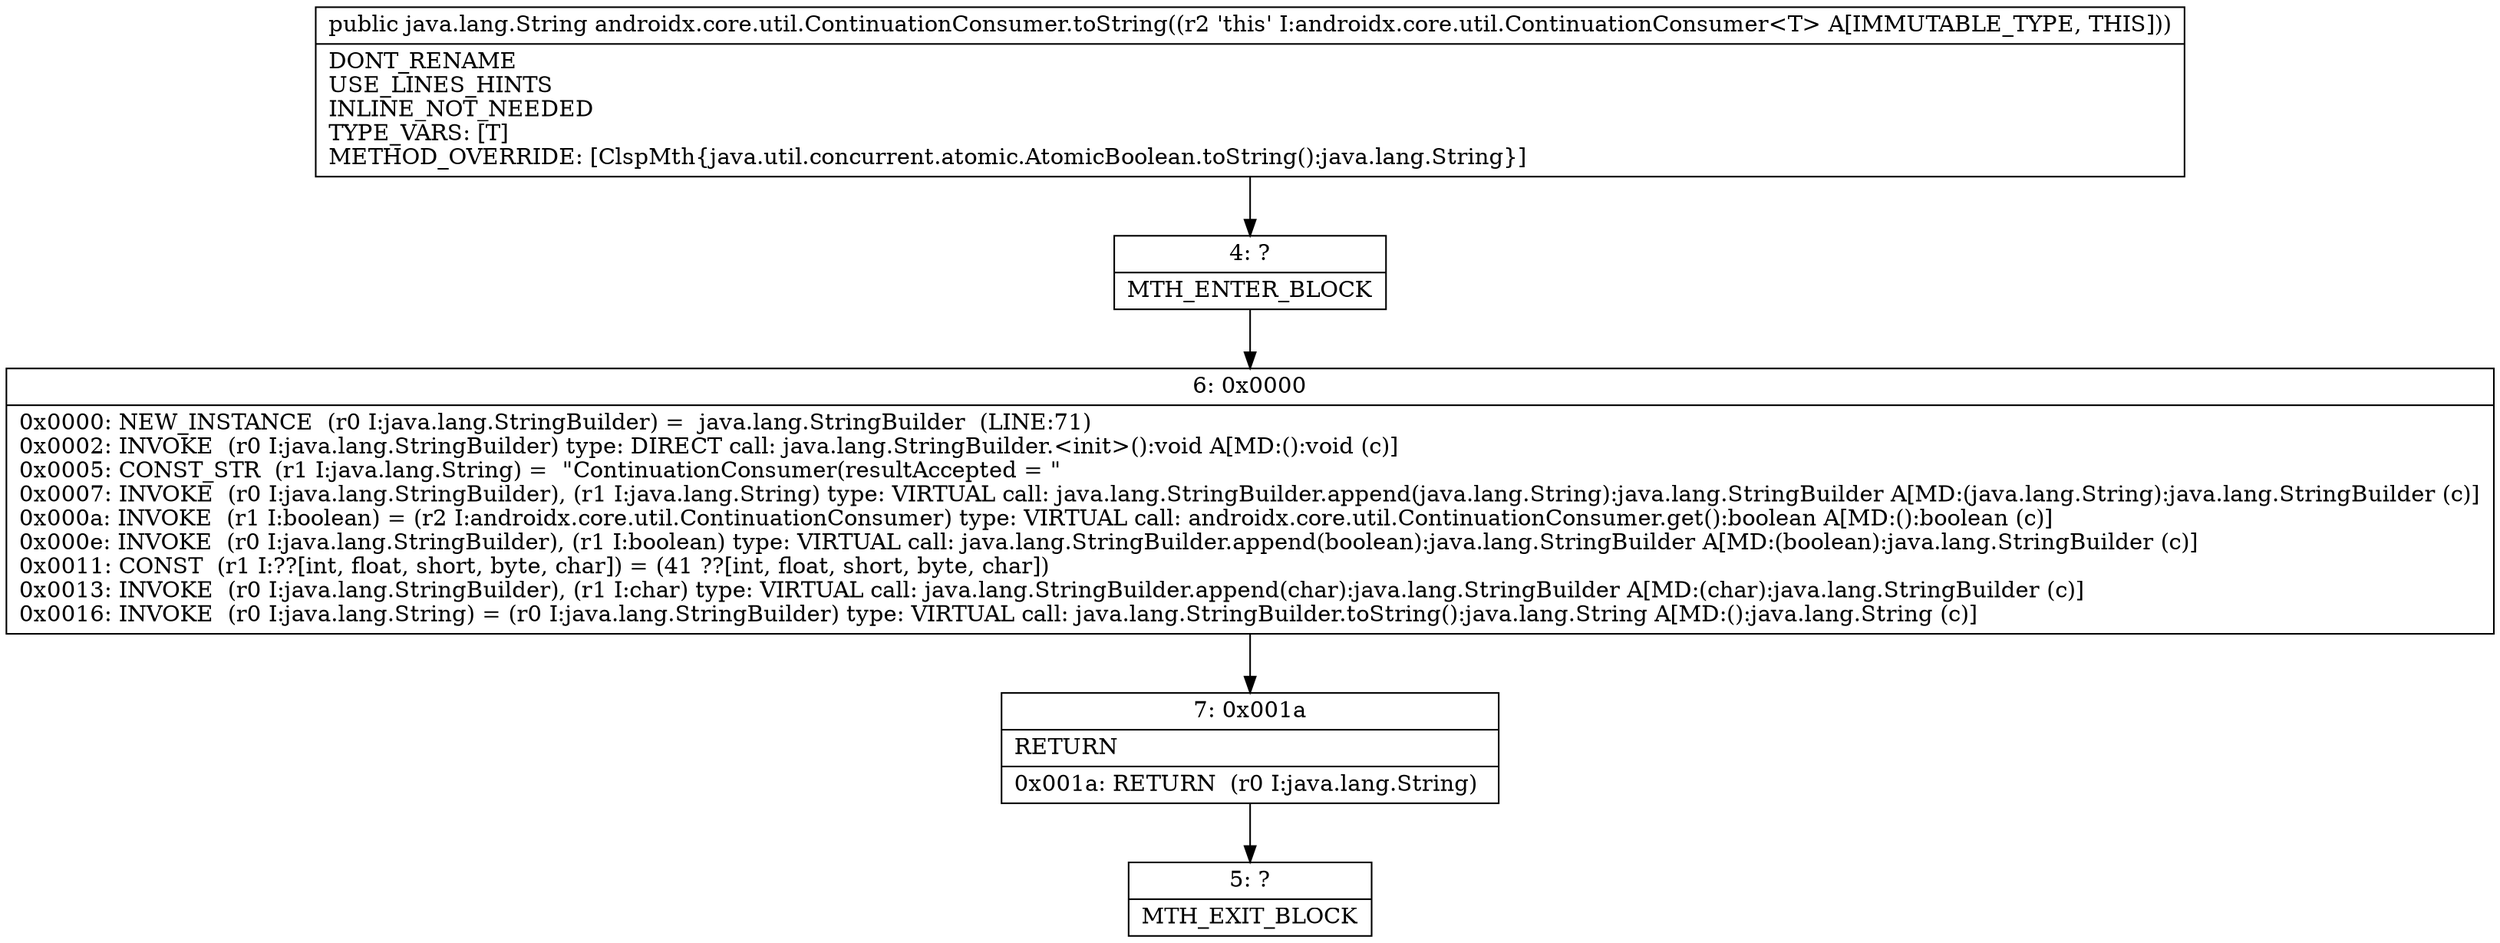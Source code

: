 digraph "CFG forandroidx.core.util.ContinuationConsumer.toString()Ljava\/lang\/String;" {
Node_4 [shape=record,label="{4\:\ ?|MTH_ENTER_BLOCK\l}"];
Node_6 [shape=record,label="{6\:\ 0x0000|0x0000: NEW_INSTANCE  (r0 I:java.lang.StringBuilder) =  java.lang.StringBuilder  (LINE:71)\l0x0002: INVOKE  (r0 I:java.lang.StringBuilder) type: DIRECT call: java.lang.StringBuilder.\<init\>():void A[MD:():void (c)]\l0x0005: CONST_STR  (r1 I:java.lang.String) =  \"ContinuationConsumer(resultAccepted = \" \l0x0007: INVOKE  (r0 I:java.lang.StringBuilder), (r1 I:java.lang.String) type: VIRTUAL call: java.lang.StringBuilder.append(java.lang.String):java.lang.StringBuilder A[MD:(java.lang.String):java.lang.StringBuilder (c)]\l0x000a: INVOKE  (r1 I:boolean) = (r2 I:androidx.core.util.ContinuationConsumer) type: VIRTUAL call: androidx.core.util.ContinuationConsumer.get():boolean A[MD:():boolean (c)]\l0x000e: INVOKE  (r0 I:java.lang.StringBuilder), (r1 I:boolean) type: VIRTUAL call: java.lang.StringBuilder.append(boolean):java.lang.StringBuilder A[MD:(boolean):java.lang.StringBuilder (c)]\l0x0011: CONST  (r1 I:??[int, float, short, byte, char]) = (41 ??[int, float, short, byte, char]) \l0x0013: INVOKE  (r0 I:java.lang.StringBuilder), (r1 I:char) type: VIRTUAL call: java.lang.StringBuilder.append(char):java.lang.StringBuilder A[MD:(char):java.lang.StringBuilder (c)]\l0x0016: INVOKE  (r0 I:java.lang.String) = (r0 I:java.lang.StringBuilder) type: VIRTUAL call: java.lang.StringBuilder.toString():java.lang.String A[MD:():java.lang.String (c)]\l}"];
Node_7 [shape=record,label="{7\:\ 0x001a|RETURN\l|0x001a: RETURN  (r0 I:java.lang.String) \l}"];
Node_5 [shape=record,label="{5\:\ ?|MTH_EXIT_BLOCK\l}"];
MethodNode[shape=record,label="{public java.lang.String androidx.core.util.ContinuationConsumer.toString((r2 'this' I:androidx.core.util.ContinuationConsumer\<T\> A[IMMUTABLE_TYPE, THIS]))  | DONT_RENAME\lUSE_LINES_HINTS\lINLINE_NOT_NEEDED\lTYPE_VARS: [T]\lMETHOD_OVERRIDE: [ClspMth\{java.util.concurrent.atomic.AtomicBoolean.toString():java.lang.String\}]\l}"];
MethodNode -> Node_4;Node_4 -> Node_6;
Node_6 -> Node_7;
Node_7 -> Node_5;
}

